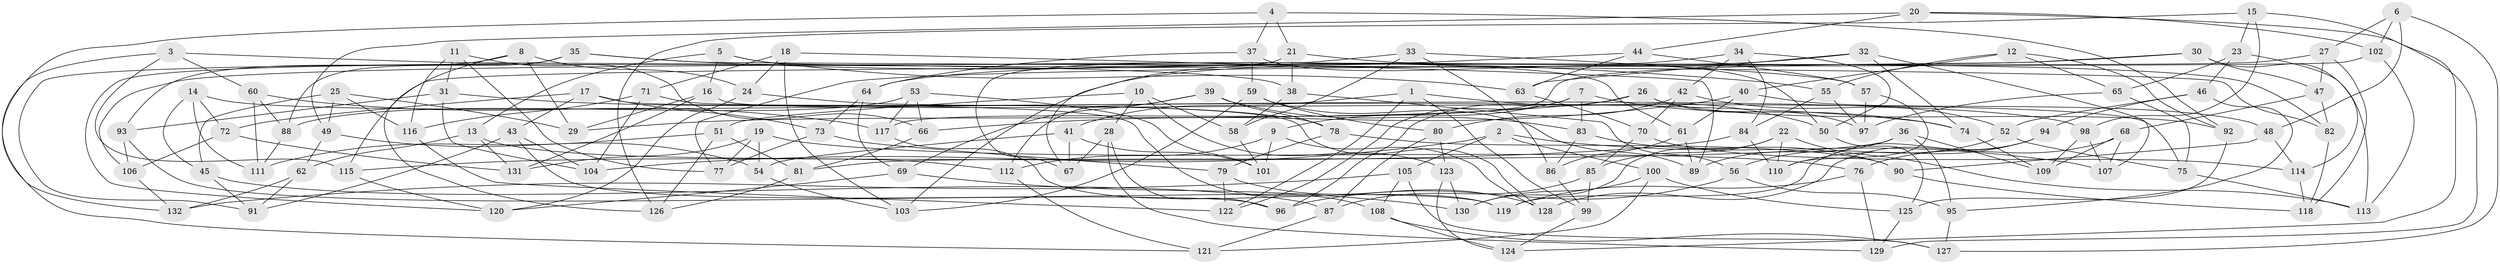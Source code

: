 // coarse degree distribution, {4: 0.19230769230769232, 9: 0.057692307692307696, 8: 0.11538461538461539, 6: 0.3076923076923077, 7: 0.15384615384615385, 5: 0.17307692307692307}
// Generated by graph-tools (version 1.1) at 2025/38/03/04/25 23:38:14]
// undirected, 132 vertices, 264 edges
graph export_dot {
  node [color=gray90,style=filled];
  1;
  2;
  3;
  4;
  5;
  6;
  7;
  8;
  9;
  10;
  11;
  12;
  13;
  14;
  15;
  16;
  17;
  18;
  19;
  20;
  21;
  22;
  23;
  24;
  25;
  26;
  27;
  28;
  29;
  30;
  31;
  32;
  33;
  34;
  35;
  36;
  37;
  38;
  39;
  40;
  41;
  42;
  43;
  44;
  45;
  46;
  47;
  48;
  49;
  50;
  51;
  52;
  53;
  54;
  55;
  56;
  57;
  58;
  59;
  60;
  61;
  62;
  63;
  64;
  65;
  66;
  67;
  68;
  69;
  70;
  71;
  72;
  73;
  74;
  75;
  76;
  77;
  78;
  79;
  80;
  81;
  82;
  83;
  84;
  85;
  86;
  87;
  88;
  89;
  90;
  91;
  92;
  93;
  94;
  95;
  96;
  97;
  98;
  99;
  100;
  101;
  102;
  103;
  104;
  105;
  106;
  107;
  108;
  109;
  110;
  111;
  112;
  113;
  114;
  115;
  116;
  117;
  118;
  119;
  120;
  121;
  122;
  123;
  124;
  125;
  126;
  127;
  128;
  129;
  130;
  131;
  132;
  1 -- 122;
  1 -- 50;
  1 -- 41;
  1 -- 99;
  2 -- 105;
  2 -- 107;
  2 -- 104;
  2 -- 100;
  3 -- 60;
  3 -- 38;
  3 -- 115;
  3 -- 121;
  4 -- 132;
  4 -- 37;
  4 -- 92;
  4 -- 21;
  5 -- 16;
  5 -- 61;
  5 -- 63;
  5 -- 13;
  6 -- 127;
  6 -- 27;
  6 -- 102;
  6 -- 48;
  7 -- 74;
  7 -- 9;
  7 -- 122;
  7 -- 83;
  8 -- 29;
  8 -- 126;
  8 -- 93;
  8 -- 24;
  9 -- 101;
  9 -- 128;
  9 -- 112;
  10 -- 51;
  10 -- 28;
  10 -- 123;
  10 -- 58;
  11 -- 66;
  11 -- 77;
  11 -- 116;
  11 -- 31;
  12 -- 55;
  12 -- 92;
  12 -- 40;
  12 -- 65;
  13 -- 62;
  13 -- 112;
  13 -- 131;
  14 -- 111;
  14 -- 45;
  14 -- 72;
  14 -- 98;
  15 -- 98;
  15 -- 124;
  15 -- 126;
  15 -- 23;
  16 -- 131;
  16 -- 29;
  16 -- 75;
  17 -- 108;
  17 -- 72;
  17 -- 43;
  17 -- 73;
  18 -- 24;
  18 -- 89;
  18 -- 71;
  18 -- 103;
  19 -- 54;
  19 -- 76;
  19 -- 77;
  19 -- 131;
  20 -- 44;
  20 -- 102;
  20 -- 49;
  20 -- 129;
  21 -- 38;
  21 -- 82;
  21 -- 120;
  22 -- 85;
  22 -- 110;
  22 -- 113;
  22 -- 130;
  23 -- 46;
  23 -- 114;
  23 -- 65;
  24 -- 78;
  24 -- 120;
  25 -- 49;
  25 -- 116;
  25 -- 45;
  25 -- 29;
  26 -- 29;
  26 -- 92;
  26 -- 96;
  26 -- 97;
  27 -- 106;
  27 -- 118;
  27 -- 47;
  28 -- 129;
  28 -- 67;
  28 -- 96;
  30 -- 77;
  30 -- 47;
  30 -- 113;
  30 -- 117;
  31 -- 74;
  31 -- 93;
  31 -- 104;
  32 -- 63;
  32 -- 103;
  32 -- 74;
  32 -- 107;
  33 -- 58;
  33 -- 67;
  33 -- 57;
  33 -- 86;
  34 -- 50;
  34 -- 84;
  34 -- 67;
  34 -- 42;
  35 -- 91;
  35 -- 88;
  35 -- 82;
  35 -- 55;
  36 -- 95;
  36 -- 109;
  36 -- 81;
  36 -- 89;
  37 -- 50;
  37 -- 59;
  37 -- 64;
  38 -- 56;
  38 -- 58;
  39 -- 78;
  39 -- 83;
  39 -- 112;
  39 -- 69;
  40 -- 61;
  40 -- 66;
  40 -- 48;
  41 -- 101;
  41 -- 54;
  41 -- 67;
  42 -- 52;
  42 -- 80;
  42 -- 70;
  43 -- 119;
  43 -- 104;
  43 -- 91;
  44 -- 57;
  44 -- 63;
  44 -- 64;
  45 -- 87;
  45 -- 91;
  46 -- 94;
  46 -- 95;
  46 -- 52;
  47 -- 68;
  47 -- 82;
  48 -- 114;
  48 -- 90;
  49 -- 62;
  49 -- 54;
  50 -- 125;
  51 -- 126;
  51 -- 111;
  51 -- 81;
  52 -- 75;
  52 -- 56;
  53 -- 88;
  53 -- 101;
  53 -- 66;
  53 -- 117;
  54 -- 103;
  55 -- 97;
  55 -- 84;
  56 -- 95;
  56 -- 96;
  57 -- 110;
  57 -- 97;
  58 -- 101;
  59 -- 80;
  59 -- 103;
  59 -- 89;
  60 -- 111;
  60 -- 88;
  60 -- 117;
  61 -- 89;
  61 -- 86;
  62 -- 91;
  62 -- 132;
  63 -- 70;
  64 -- 73;
  64 -- 69;
  65 -- 75;
  65 -- 97;
  66 -- 81;
  68 -- 76;
  68 -- 107;
  68 -- 109;
  69 -- 120;
  69 -- 130;
  70 -- 85;
  70 -- 114;
  71 -- 104;
  71 -- 116;
  71 -- 128;
  72 -- 106;
  72 -- 131;
  73 -- 79;
  73 -- 77;
  74 -- 109;
  75 -- 113;
  76 -- 119;
  76 -- 129;
  78 -- 90;
  78 -- 79;
  79 -- 128;
  79 -- 122;
  80 -- 87;
  80 -- 123;
  81 -- 126;
  82 -- 118;
  83 -- 90;
  83 -- 86;
  84 -- 115;
  84 -- 110;
  85 -- 99;
  85 -- 87;
  86 -- 99;
  87 -- 121;
  88 -- 111;
  90 -- 118;
  92 -- 125;
  93 -- 96;
  93 -- 106;
  94 -- 119;
  94 -- 128;
  94 -- 110;
  95 -- 127;
  98 -- 107;
  98 -- 109;
  99 -- 124;
  100 -- 121;
  100 -- 125;
  100 -- 130;
  102 -- 115;
  102 -- 113;
  105 -- 108;
  105 -- 127;
  105 -- 132;
  106 -- 132;
  108 -- 124;
  108 -- 127;
  112 -- 121;
  114 -- 118;
  115 -- 120;
  116 -- 122;
  117 -- 119;
  123 -- 130;
  123 -- 124;
  125 -- 129;
}
